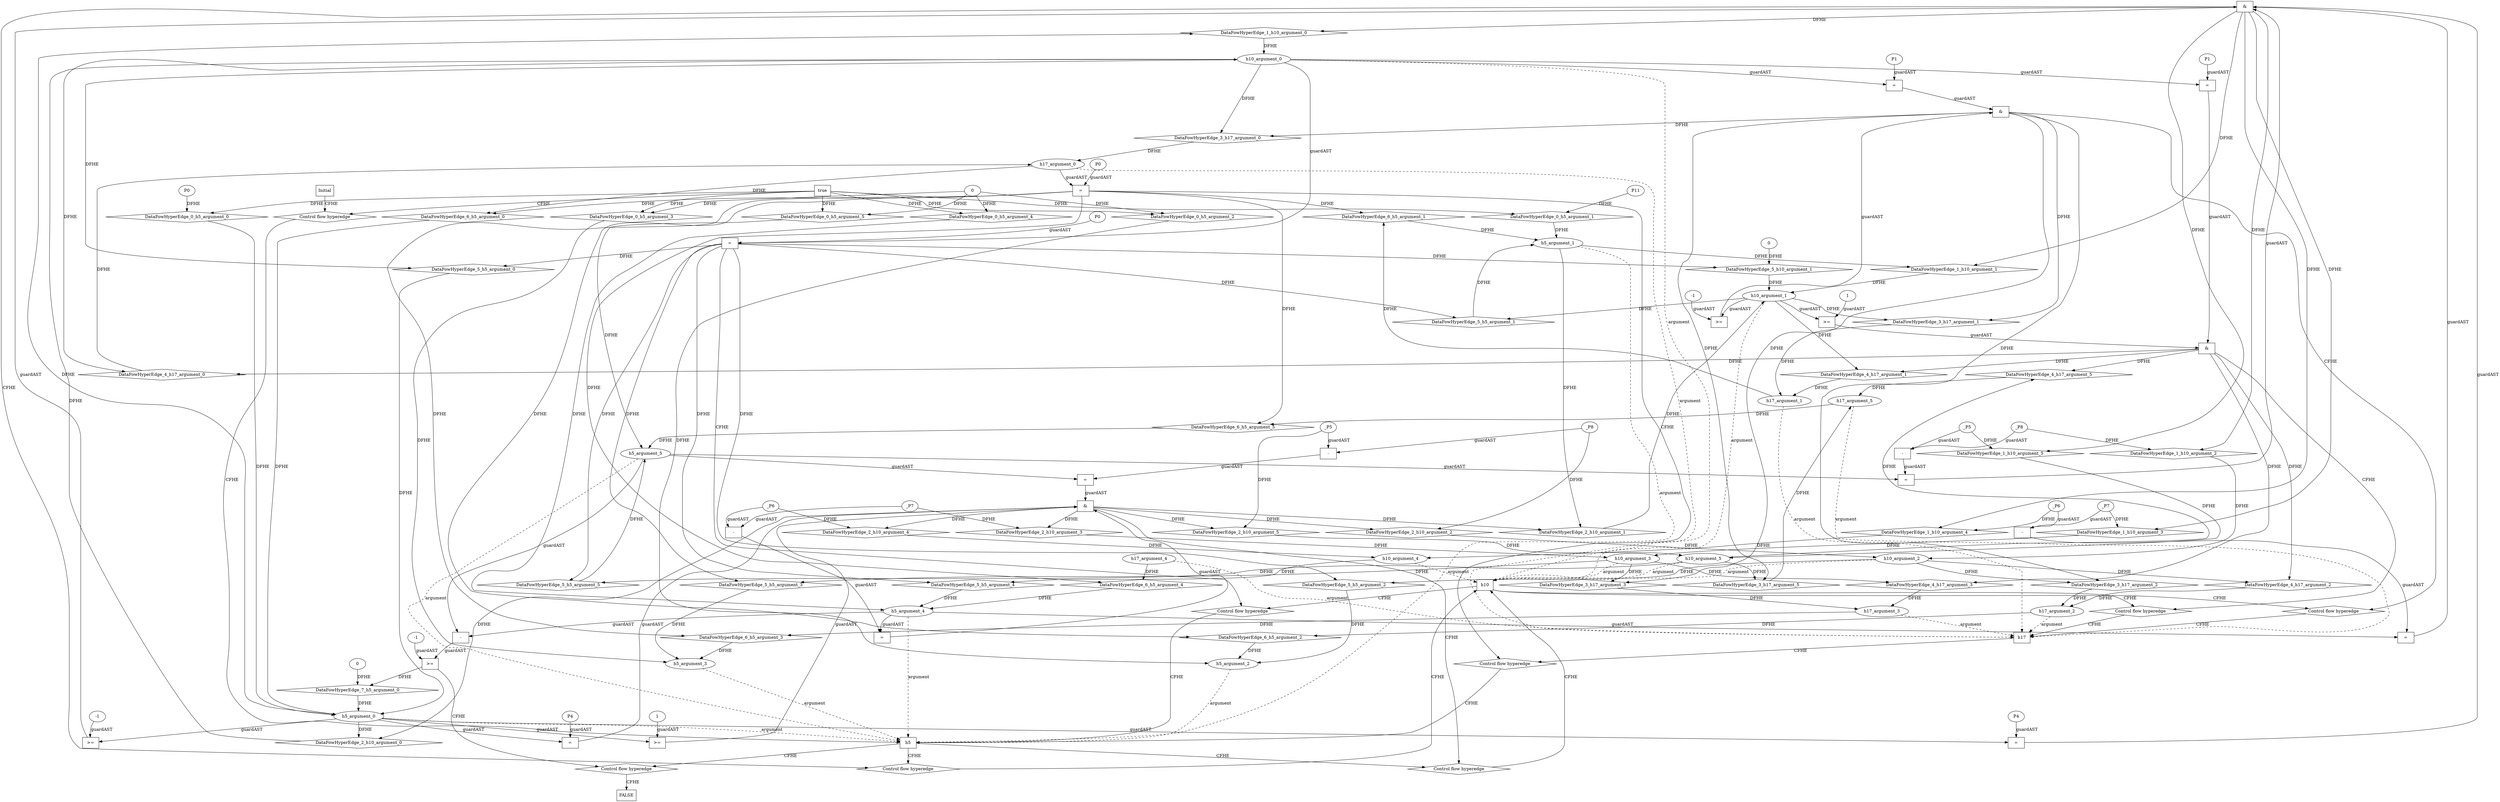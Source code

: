 digraph dag {
"h10" [label="h10" nodeName="h10" class=CONTROL  shape="rect"];
"h17" [label="h17" nodeName="h17" class=CONTROL  shape="rect"];
"h5" [label="h5" nodeName="h5" class=CONTROL  shape="rect"];
FALSE [label="FALSE" nodeName=FALSE class=CONTROL  shape="rect"];
Initial [label="Initial" nodeName=Initial class=CONTROL  shape="rect"];
ControlFowHyperEdge_0 [label="Control flow hyperedge" nodeName=ControlFowHyperEdge_0 class=controlFlowHyperEdge shape="diamond"];
"Initial" -> ControlFowHyperEdge_0 [label="CFHE"]
ControlFowHyperEdge_0 -> "h5" [label="CFHE"]
ControlFowHyperEdge_1 [label="Control flow hyperedge" nodeName=ControlFowHyperEdge_1 class=controlFlowHyperEdge shape="diamond"];
"h5" -> ControlFowHyperEdge_1 [label="CFHE"]
ControlFowHyperEdge_1 -> "h10" [label="CFHE"]
ControlFowHyperEdge_2 [label="Control flow hyperedge" nodeName=ControlFowHyperEdge_2 class=controlFlowHyperEdge shape="diamond"];
"h5" -> ControlFowHyperEdge_2 [label="CFHE"]
ControlFowHyperEdge_2 -> "h10" [label="CFHE"]
ControlFowHyperEdge_3 [label="Control flow hyperedge" nodeName=ControlFowHyperEdge_3 class=controlFlowHyperEdge shape="diamond"];
"h10" -> ControlFowHyperEdge_3 [label="CFHE"]
ControlFowHyperEdge_3 -> "h17" [label="CFHE"]
ControlFowHyperEdge_4 [label="Control flow hyperedge" nodeName=ControlFowHyperEdge_4 class=controlFlowHyperEdge shape="diamond"];
"h10" -> ControlFowHyperEdge_4 [label="CFHE"]
ControlFowHyperEdge_4 -> "h17" [label="CFHE"]
ControlFowHyperEdge_5 [label="Control flow hyperedge" nodeName=ControlFowHyperEdge_5 class=controlFlowHyperEdge shape="diamond"];
"h10" -> ControlFowHyperEdge_5 [label="CFHE"]
ControlFowHyperEdge_5 -> "h5" [label="CFHE"]
ControlFowHyperEdge_6 [label="Control flow hyperedge" nodeName=ControlFowHyperEdge_6 class=controlFlowHyperEdge shape="diamond"];
"h17" -> ControlFowHyperEdge_6 [label="CFHE"]
ControlFowHyperEdge_6 -> "h5" [label="CFHE"]
ControlFowHyperEdge_7 [label="Control flow hyperedge" nodeName=ControlFowHyperEdge_7 class=controlFlowHyperEdge shape="diamond"];
"h5" -> ControlFowHyperEdge_7 [label="CFHE"]
ControlFowHyperEdge_7 -> "FALSE" [label="CFHE"]
"h5_argument_0" [label="h5_argument_0" nodeName=argument0 class=argument  head="h5" shape="oval"];
"h5_argument_0" -> "h5"[label="argument" style="dashed"]
"h5_argument_1" [label="h5_argument_1" nodeName=argument1 class=argument  head="h5" shape="oval"];
"h5_argument_1" -> "h5"[label="argument" style="dashed"]
"h5_argument_2" [label="h5_argument_2" nodeName=argument2 class=argument  head="h5" shape="oval"];
"h5_argument_2" -> "h5"[label="argument" style="dashed"]
"h5_argument_3" [label="h5_argument_3" nodeName=argument3 class=argument  head="h5" shape="oval"];
"h5_argument_3" -> "h5"[label="argument" style="dashed"]
"h5_argument_4" [label="h5_argument_4" nodeName=argument4 class=argument  head="h5" shape="oval"];
"h5_argument_4" -> "h5"[label="argument" style="dashed"]
"h5_argument_5" [label="h5_argument_5" nodeName=argument5 class=argument  head="h5" shape="oval"];
"h5_argument_5" -> "h5"[label="argument" style="dashed"]
"h10_argument_0" [label="h10_argument_0" nodeName=argument0 class=argument  head="h10" shape="oval"];
"h10_argument_0" -> "h10"[label="argument" style="dashed"]
"h10_argument_1" [label="h10_argument_1" nodeName=argument1 class=argument  head="h10" shape="oval"];
"h10_argument_1" -> "h10"[label="argument" style="dashed"]
"h10_argument_2" [label="h10_argument_2" nodeName=argument2 class=argument  head="h10" shape="oval"];
"h10_argument_2" -> "h10"[label="argument" style="dashed"]
"h10_argument_3" [label="h10_argument_3" nodeName=argument3 class=argument  head="h10" shape="oval"];
"h10_argument_3" -> "h10"[label="argument" style="dashed"]
"h10_argument_4" [label="h10_argument_4" nodeName=argument4 class=argument  head="h10" shape="oval"];
"h10_argument_4" -> "h10"[label="argument" style="dashed"]
"h10_argument_5" [label="h10_argument_5" nodeName=argument5 class=argument  head="h10" shape="oval"];
"h10_argument_5" -> "h10"[label="argument" style="dashed"]
"h17_argument_0" [label="h17_argument_0" nodeName=argument0 class=argument  head="h17" shape="oval"];
"h17_argument_0" -> "h17"[label="argument" style="dashed"]
"h17_argument_1" [label="h17_argument_1" nodeName=argument1 class=argument  head="h17" shape="oval"];
"h17_argument_1" -> "h17"[label="argument" style="dashed"]
"h17_argument_2" [label="h17_argument_2" nodeName=argument2 class=argument  head="h17" shape="oval"];
"h17_argument_2" -> "h17"[label="argument" style="dashed"]
"h17_argument_3" [label="h17_argument_3" nodeName=argument3 class=argument  head="h17" shape="oval"];
"h17_argument_3" -> "h17"[label="argument" style="dashed"]
"h17_argument_4" [label="h17_argument_4" nodeName=argument4 class=argument  head="h17" shape="oval"];
"h17_argument_4" -> "h17"[label="argument" style="dashed"]
"h17_argument_5" [label="h17_argument_5" nodeName=argument5 class=argument  head="h17" shape="oval"];
"h17_argument_5" -> "h17"[label="argument" style="dashed"]

"true_0" [label="true" nodeName="true_0" class=true shape="rect"];
"true_0" -> "ControlFowHyperEdge_0" [label="CFHE"];
"xxxh5___Initial_0xxxdataFlow_0_node_0" [label="0" nodeName="xxxh5___Initial_0xxxdataFlow_0_node_0" class=IdealInt ];

"xxxh5___Initial_0xxxdataFlow1_node_0" [label="P11" nodeName="xxxh5___Initial_0xxxdataFlow1_node_0" class=symbolicConstant ];

"xxxh5___Initial_0xxxdataFlow2_node_0" [label="P0" nodeName="xxxh5___Initial_0xxxdataFlow2_node_0" class=symbolicConstant ];




"xxxh10___h5_1xxx_and" [label="&" nodeName="xxxh10___h5_1xxx_and" class=Operator shape="rect"];
"xxxh10___h5_1xxxguard_0_node_0" [label=">=" nodeName="xxxh10___h5_1xxxguard_0_node_0" class=Operator  shape="rect"];
"xxxh10___h5_1xxxguard_0_node_1" [label="-1" nodeName="xxxh10___h5_1xxxguard_0_node_1" class=IdealInt ];
"xxxh10___h5_1xxxguard_0_node_1" -> "xxxh10___h5_1xxxguard_0_node_0"[label="guardAST"]
"h5_argument_0" -> "xxxh10___h5_1xxxguard_0_node_0"[label="guardAST"]

"xxxh10___h5_1xxxguard_0_node_0" -> "xxxh10___h5_1xxx_and" [label="guardAST"];
"xxxh10___h5_1xxxguard1_node_0" [label="=" nodeName="xxxh10___h5_1xxxguard1_node_0" class=Operator  shape="rect"];
"xxxh10___h5_1xxxguard1_node_1" [label="P4" nodeName="xxxh10___h5_1xxxguard1_node_1" class=symbolicConstant ];
"xxxh10___h5_1xxxguard1_node_1" -> "xxxh10___h5_1xxxguard1_node_0"[label="guardAST"]
"h5_argument_0" -> "xxxh10___h5_1xxxguard1_node_0"[label="guardAST"]

"xxxh10___h5_1xxxguard1_node_0" -> "xxxh10___h5_1xxx_and" [label="guardAST"];
"xxxh10___h5_1xxxguard2_node_0" [label="=" nodeName="xxxh10___h5_1xxxguard2_node_0" class=Operator  shape="rect"];
"xxxh10___h5_1xxxguard2_node_2" [label="-" nodeName="xxxh10___h5_1xxxguard2_node_2" class= Operator shape="rect"];
"h5_argument_4" -> "xxxh10___h5_1xxxguard2_node_0"[label="guardAST"]
"xxxh10___h5_1xxxguard2_node_2" -> "xxxh10___h5_1xxxguard2_node_0"[label="guardAST"]
"xxxh10___h5_1xxxdataFlow2_node_0" -> "xxxh10___h5_1xxxguard2_node_2"[label="guardAST"]
"xxxh10___h5_1xxxdataFlow1_node_0" -> "xxxh10___h5_1xxxguard2_node_2"[label="guardAST"]

"xxxh10___h5_1xxxguard2_node_0" -> "xxxh10___h5_1xxx_and" [label="guardAST"];
"xxxh10___h5_1xxxguard3_node_0" [label="=" nodeName="xxxh10___h5_1xxxguard3_node_0" class=Operator  shape="rect"];
"xxxh10___h5_1xxxguard3_node_2" [label="-" nodeName="xxxh10___h5_1xxxguard3_node_2" class= Operator shape="rect"];
"h5_argument_5" -> "xxxh10___h5_1xxxguard3_node_0"[label="guardAST"]
"xxxh10___h5_1xxxguard3_node_2" -> "xxxh10___h5_1xxxguard3_node_0"[label="guardAST"]
"xxxh10___h5_1xxxdataFlow3_node_0" -> "xxxh10___h5_1xxxguard3_node_2"[label="guardAST"]
"xxxh10___h5_1xxxdataFlow_0_node_0" -> "xxxh10___h5_1xxxguard3_node_2"[label="guardAST"]

"xxxh10___h5_1xxxguard3_node_0" -> "xxxh10___h5_1xxx_and" [label="guardAST"];
"xxxh10___h5_1xxx_and" -> "ControlFowHyperEdge_1" [label="CFHE"];
"xxxh10___h5_1xxxdataFlow_0_node_0" [label="_P8" nodeName="xxxh10___h5_1xxxdataFlow_0_node_0" class=symbolicConstant ];

"xxxh10___h5_1xxxdataFlow1_node_0" [label="_P7" nodeName="xxxh10___h5_1xxxdataFlow1_node_0" class=symbolicConstant ];

"xxxh10___h5_1xxxdataFlow2_node_0" [label="_P6" nodeName="xxxh10___h5_1xxxdataFlow2_node_0" class=symbolicConstant ];

"xxxh10___h5_1xxxdataFlow3_node_0" [label="_P5" nodeName="xxxh10___h5_1xxxdataFlow3_node_0" class=symbolicConstant ];

"xxxh10___h5_2xxx_and" [label="&" nodeName="xxxh10___h5_2xxx_and" class=Operator shape="rect"];
"xxxh10___h5_2xxxguard_0_node_0" [label=">=" nodeName="xxxh10___h5_2xxxguard_0_node_0" class=Operator  shape="rect"];
"xxxh10___h5_2xxxguard_0_node_2" [label="1" nodeName="xxxh10___h5_2xxxguard_0_node_2" class=IdealInt ];
"h5_argument_0" -> "xxxh10___h5_2xxxguard_0_node_0"[label="guardAST"]
"xxxh10___h5_2xxxguard_0_node_2" -> "xxxh10___h5_2xxxguard_0_node_0"[label="guardAST"]

"xxxh10___h5_2xxxguard_0_node_0" -> "xxxh10___h5_2xxx_and" [label="guardAST"];
"xxxh10___h5_2xxxguard1_node_0" [label="=" nodeName="xxxh10___h5_2xxxguard1_node_0" class=Operator  shape="rect"];
"xxxh10___h5_2xxxguard1_node_1" [label="P4" nodeName="xxxh10___h5_2xxxguard1_node_1" class=symbolicConstant ];
"xxxh10___h5_2xxxguard1_node_1" -> "xxxh10___h5_2xxxguard1_node_0"[label="guardAST"]
"h5_argument_0" -> "xxxh10___h5_2xxxguard1_node_0"[label="guardAST"]

"xxxh10___h5_2xxxguard1_node_0" -> "xxxh10___h5_2xxx_and" [label="guardAST"];
"xxxh10___h5_2xxxguard2_node_0" [label="=" nodeName="xxxh10___h5_2xxxguard2_node_0" class=Operator  shape="rect"];
"xxxh10___h5_2xxxguard2_node_2" [label="-" nodeName="xxxh10___h5_2xxxguard2_node_2" class= Operator shape="rect"];
"h5_argument_4" -> "xxxh10___h5_2xxxguard2_node_0"[label="guardAST"]
"xxxh10___h5_2xxxguard2_node_2" -> "xxxh10___h5_2xxxguard2_node_0"[label="guardAST"]
"xxxh10___h5_2xxxdataFlow2_node_0" -> "xxxh10___h5_2xxxguard2_node_2"[label="guardAST"]
"xxxh10___h5_2xxxdataFlow1_node_0" -> "xxxh10___h5_2xxxguard2_node_2"[label="guardAST"]

"xxxh10___h5_2xxxguard2_node_0" -> "xxxh10___h5_2xxx_and" [label="guardAST"];
"xxxh10___h5_2xxxguard3_node_0" [label="=" nodeName="xxxh10___h5_2xxxguard3_node_0" class=Operator  shape="rect"];
"xxxh10___h5_2xxxguard3_node_2" [label="-" nodeName="xxxh10___h5_2xxxguard3_node_2" class= Operator shape="rect"];
"h5_argument_5" -> "xxxh10___h5_2xxxguard3_node_0"[label="guardAST"]
"xxxh10___h5_2xxxguard3_node_2" -> "xxxh10___h5_2xxxguard3_node_0"[label="guardAST"]
"xxxh10___h5_2xxxdataFlow3_node_0" -> "xxxh10___h5_2xxxguard3_node_2"[label="guardAST"]
"xxxh10___h5_2xxxdataFlow_0_node_0" -> "xxxh10___h5_2xxxguard3_node_2"[label="guardAST"]

"xxxh10___h5_2xxxguard3_node_0" -> "xxxh10___h5_2xxx_and" [label="guardAST"];
"xxxh10___h5_2xxx_and" -> "ControlFowHyperEdge_2" [label="CFHE"];
"xxxh10___h5_2xxxdataFlow_0_node_0" [label="_P8" nodeName="xxxh10___h5_2xxxdataFlow_0_node_0" class=symbolicConstant ];

"xxxh10___h5_2xxxdataFlow1_node_0" [label="_P7" nodeName="xxxh10___h5_2xxxdataFlow1_node_0" class=symbolicConstant ];

"xxxh10___h5_2xxxdataFlow2_node_0" [label="_P6" nodeName="xxxh10___h5_2xxxdataFlow2_node_0" class=symbolicConstant ];

"xxxh10___h5_2xxxdataFlow3_node_0" [label="_P5" nodeName="xxxh10___h5_2xxxdataFlow3_node_0" class=symbolicConstant ];

"xxxh17___h10_3xxx_and" [label="&" nodeName="xxxh17___h10_3xxx_and" class=Operator shape="rect"];
"xxxh17___h10_3xxxguard_0_node_0" [label=">=" nodeName="xxxh17___h10_3xxxguard_0_node_0" class=Operator  shape="rect"];
"xxxh17___h10_3xxxguard_0_node_1" [label="-1" nodeName="xxxh17___h10_3xxxguard_0_node_1" class=IdealInt ];
"xxxh17___h10_3xxxguard_0_node_1" -> "xxxh17___h10_3xxxguard_0_node_0"[label="guardAST"]
"h10_argument_1" -> "xxxh17___h10_3xxxguard_0_node_0"[label="guardAST"]

"xxxh17___h10_3xxxguard_0_node_0" -> "xxxh17___h10_3xxx_and" [label="guardAST"];
"xxxh17___h10_3xxxguard1_node_0" [label="=" nodeName="xxxh17___h10_3xxxguard1_node_0" class=Operator  shape="rect"];
"xxxh17___h10_3xxxguard1_node_1" [label="P1" nodeName="xxxh17___h10_3xxxguard1_node_1" class=symbolicConstant ];
"xxxh17___h10_3xxxguard1_node_1" -> "xxxh17___h10_3xxxguard1_node_0"[label="guardAST"]
"h10_argument_0" -> "xxxh17___h10_3xxxguard1_node_0"[label="guardAST"]

"xxxh17___h10_3xxxguard1_node_0" -> "xxxh17___h10_3xxx_and" [label="guardAST"];
"xxxh17___h10_3xxx_and" -> "ControlFowHyperEdge_3" [label="CFHE"];
"xxxh17___h10_4xxx_and" [label="&" nodeName="xxxh17___h10_4xxx_and" class=Operator shape="rect"];
"xxxh17___h10_4xxxguard_0_node_0" [label=">=" nodeName="xxxh17___h10_4xxxguard_0_node_0" class=Operator  shape="rect"];
"xxxh17___h10_4xxxguard_0_node_2" [label="1" nodeName="xxxh17___h10_4xxxguard_0_node_2" class=IdealInt ];
"h10_argument_1" -> "xxxh17___h10_4xxxguard_0_node_0"[label="guardAST"]
"xxxh17___h10_4xxxguard_0_node_2" -> "xxxh17___h10_4xxxguard_0_node_0"[label="guardAST"]

"xxxh17___h10_4xxxguard_0_node_0" -> "xxxh17___h10_4xxx_and" [label="guardAST"];
"xxxh17___h10_4xxxguard1_node_0" [label="=" nodeName="xxxh17___h10_4xxxguard1_node_0" class=Operator  shape="rect"];
"xxxh17___h10_4xxxguard1_node_1" [label="P1" nodeName="xxxh17___h10_4xxxguard1_node_1" class=symbolicConstant ];
"xxxh17___h10_4xxxguard1_node_1" -> "xxxh17___h10_4xxxguard1_node_0"[label="guardAST"]
"h10_argument_0" -> "xxxh17___h10_4xxxguard1_node_0"[label="guardAST"]

"xxxh17___h10_4xxxguard1_node_0" -> "xxxh17___h10_4xxx_and" [label="guardAST"];
"xxxh17___h10_4xxx_and" -> "ControlFowHyperEdge_4" [label="CFHE"];
"xxxh5___h10_5xxxguard_0_node_0" [label="=" nodeName="xxxh5___h10_5xxxguard_0_node_0" class=Operator  shape="rect"];
"xxxh5___h10_5xxxguard_0_node_1" [label="P0" nodeName="xxxh5___h10_5xxxguard_0_node_1" class=symbolicConstant ];
"xxxh5___h10_5xxxguard_0_node_1" -> "xxxh5___h10_5xxxguard_0_node_0"[label="guardAST"]
"h10_argument_0" -> "xxxh5___h10_5xxxguard_0_node_0"[label="guardAST"]

"xxxh5___h10_5xxxguard_0_node_0" -> "ControlFowHyperEdge_5" [label="CFHE"];

"xxxh5___h17_6xxxguard_0_node_0" [label="=" nodeName="xxxh5___h17_6xxxguard_0_node_0" class=Operator  shape="rect"];
"xxxh5___h17_6xxxguard_0_node_1" [label="P0" nodeName="xxxh5___h17_6xxxguard_0_node_1" class=symbolicConstant ];
"xxxh5___h17_6xxxguard_0_node_1" -> "xxxh5___h17_6xxxguard_0_node_0"[label="guardAST"]
"h17_argument_0" -> "xxxh5___h17_6xxxguard_0_node_0"[label="guardAST"]

"xxxh5___h17_6xxxguard_0_node_0" -> "ControlFowHyperEdge_6" [label="CFHE"];
"xxxFALSE___h5_7xxxguard_0_node_0" [label=">=" nodeName="xxxFALSE___h5_7xxxguard_0_node_0" class=Operator  shape="rect"];
"xxxFALSE___h5_7xxxguard_0_node_1" [label="-1" nodeName="xxxFALSE___h5_7xxxguard_0_node_1" class=IdealInt ];
"xxxFALSE___h5_7xxxguard_0_node_2" [label="-" nodeName="xxxFALSE___h5_7xxxguard_0_node_2" class= Operator shape="rect"];
"xxxFALSE___h5_7xxxguard_0_node_1" -> "xxxFALSE___h5_7xxxguard_0_node_0"[label="guardAST"]
"xxxFALSE___h5_7xxxguard_0_node_2" -> "xxxFALSE___h5_7xxxguard_0_node_0"[label="guardAST"]
"h5_argument_4" -> "xxxFALSE___h5_7xxxguard_0_node_2"[label="guardAST"]
"h5_argument_5" -> "xxxFALSE___h5_7xxxguard_0_node_2"[label="guardAST"]

"xxxFALSE___h5_7xxxguard_0_node_0" -> "ControlFowHyperEdge_7" [label="CFHE"];
"xxxh5___h10_5xxxh10_argument_1_constant_0" [label="0" nodeName="xxxh5___h10_5xxxh10_argument_1_constant_0" class=Constant];
"DataFowHyperEdge_5_h10_argument_1" [label="DataFowHyperEdge_5_h10_argument_1" nodeName="DataFowHyperEdge_5_h10_argument_1" class=DataFlowHyperedge shape="diamond"];
"DataFowHyperEdge_5_h10_argument_1" -> "h10_argument_1"[label="DFHE"]
"xxxh5___h10_5xxxguard_0_node_0" -> "DataFowHyperEdge_5_h10_argument_1"[label="DFHE"]
"xxxh5___h10_5xxxh10_argument_1_constant_0" -> "DataFowHyperEdge_5_h10_argument_1" [label="DFHE"];
"xxxFALSE___h5_7xxxh5_argument_0_constant_0" [label="0" nodeName="xxxFALSE___h5_7xxxh5_argument_0_constant_0" class=Constant];
"DataFowHyperEdge_7_h5_argument_0" [label="DataFowHyperEdge_7_h5_argument_0" nodeName="DataFowHyperEdge_7_h5_argument_0" class=DataFlowHyperedge shape="diamond"];
"DataFowHyperEdge_7_h5_argument_0" -> "h5_argument_0"[label="DFHE"]
"xxxFALSE___h5_7xxxguard_0_node_0" -> "DataFowHyperEdge_7_h5_argument_0"[label="DFHE"]
"xxxFALSE___h5_7xxxh5_argument_0_constant_0" -> "DataFowHyperEdge_7_h5_argument_0" [label="DFHE"];
"h5_argument_0" -> "DataFowHyperEdge_1_h10_argument_0"[label="DFHE"]
"DataFowHyperEdge_1_h10_argument_0" [label="DataFowHyperEdge_1_h10_argument_0" nodeName="DataFowHyperEdge_1_h10_argument_0" class=DataFlowHyperedge shape="diamond"];
"DataFowHyperEdge_1_h10_argument_0" -> "h10_argument_0"[label="DFHE"]
"xxxh10___h5_1xxx_and" -> "DataFowHyperEdge_1_h10_argument_0"[label="DFHE"]
"h5_argument_1" -> "DataFowHyperEdge_1_h10_argument_1"[label="DFHE"]
"DataFowHyperEdge_1_h10_argument_1" [label="DataFowHyperEdge_1_h10_argument_1" nodeName="DataFowHyperEdge_1_h10_argument_1" class=DataFlowHyperedge shape="diamond"];
"DataFowHyperEdge_1_h10_argument_1" -> "h10_argument_1"[label="DFHE"]
"xxxh10___h5_1xxx_and" -> "DataFowHyperEdge_1_h10_argument_1"[label="DFHE"]
"h5_argument_0" -> "DataFowHyperEdge_2_h10_argument_0"[label="DFHE"]
"DataFowHyperEdge_2_h10_argument_0" [label="DataFowHyperEdge_2_h10_argument_0" nodeName="DataFowHyperEdge_2_h10_argument_0" class=DataFlowHyperedge shape="diamond"];
"DataFowHyperEdge_2_h10_argument_0" -> "h10_argument_0"[label="DFHE"]
"xxxh10___h5_2xxx_and" -> "DataFowHyperEdge_2_h10_argument_0"[label="DFHE"]
"h5_argument_1" -> "DataFowHyperEdge_2_h10_argument_1"[label="DFHE"]
"DataFowHyperEdge_2_h10_argument_1" [label="DataFowHyperEdge_2_h10_argument_1" nodeName="DataFowHyperEdge_2_h10_argument_1" class=DataFlowHyperedge shape="diamond"];
"DataFowHyperEdge_2_h10_argument_1" -> "h10_argument_1"[label="DFHE"]
"xxxh10___h5_2xxx_and" -> "DataFowHyperEdge_2_h10_argument_1"[label="DFHE"]
"h10_argument_0" -> "DataFowHyperEdge_3_h17_argument_0"[label="DFHE"]
"DataFowHyperEdge_3_h17_argument_0" [label="DataFowHyperEdge_3_h17_argument_0" nodeName="DataFowHyperEdge_3_h17_argument_0" class=DataFlowHyperedge shape="diamond"];
"DataFowHyperEdge_3_h17_argument_0" -> "h17_argument_0"[label="DFHE"]
"xxxh17___h10_3xxx_and" -> "DataFowHyperEdge_3_h17_argument_0"[label="DFHE"]
"h10_argument_5" -> "DataFowHyperEdge_3_h17_argument_5"[label="DFHE"]
"DataFowHyperEdge_3_h17_argument_5" [label="DataFowHyperEdge_3_h17_argument_5" nodeName="DataFowHyperEdge_3_h17_argument_5" class=DataFlowHyperedge shape="diamond"];
"DataFowHyperEdge_3_h17_argument_5" -> "h17_argument_5"[label="DFHE"]
"xxxh17___h10_3xxx_and" -> "DataFowHyperEdge_3_h17_argument_5"[label="DFHE"]
"h10_argument_2" -> "DataFowHyperEdge_3_h17_argument_2"[label="DFHE"]
"DataFowHyperEdge_3_h17_argument_2" [label="DataFowHyperEdge_3_h17_argument_2" nodeName="DataFowHyperEdge_3_h17_argument_2" class=DataFlowHyperedge shape="diamond"];
"DataFowHyperEdge_3_h17_argument_2" -> "h17_argument_2"[label="DFHE"]
"xxxh17___h10_3xxx_and" -> "DataFowHyperEdge_3_h17_argument_2"[label="DFHE"]
"h10_argument_3" -> "DataFowHyperEdge_3_h17_argument_3"[label="DFHE"]
"DataFowHyperEdge_3_h17_argument_3" [label="DataFowHyperEdge_3_h17_argument_3" nodeName="DataFowHyperEdge_3_h17_argument_3" class=DataFlowHyperedge shape="diamond"];
"DataFowHyperEdge_3_h17_argument_3" -> "h17_argument_3"[label="DFHE"]
"xxxh17___h10_3xxx_and" -> "DataFowHyperEdge_3_h17_argument_3"[label="DFHE"]
"h10_argument_1" -> "DataFowHyperEdge_3_h17_argument_1"[label="DFHE"]
"DataFowHyperEdge_3_h17_argument_1" [label="DataFowHyperEdge_3_h17_argument_1" nodeName="DataFowHyperEdge_3_h17_argument_1" class=DataFlowHyperedge shape="diamond"];
"DataFowHyperEdge_3_h17_argument_1" -> "h17_argument_1"[label="DFHE"]
"xxxh17___h10_3xxx_and" -> "DataFowHyperEdge_3_h17_argument_1"[label="DFHE"]
"h10_argument_3" -> "DataFowHyperEdge_4_h17_argument_3"[label="DFHE"]
"DataFowHyperEdge_4_h17_argument_3" [label="DataFowHyperEdge_4_h17_argument_3" nodeName="DataFowHyperEdge_4_h17_argument_3" class=DataFlowHyperedge shape="diamond"];
"DataFowHyperEdge_4_h17_argument_3" -> "h17_argument_3"[label="DFHE"]
"xxxh17___h10_4xxx_and" -> "DataFowHyperEdge_4_h17_argument_3"[label="DFHE"]
"h10_argument_1" -> "DataFowHyperEdge_4_h17_argument_1"[label="DFHE"]
"DataFowHyperEdge_4_h17_argument_1" [label="DataFowHyperEdge_4_h17_argument_1" nodeName="DataFowHyperEdge_4_h17_argument_1" class=DataFlowHyperedge shape="diamond"];
"DataFowHyperEdge_4_h17_argument_1" -> "h17_argument_1"[label="DFHE"]
"xxxh17___h10_4xxx_and" -> "DataFowHyperEdge_4_h17_argument_1"[label="DFHE"]
"h10_argument_2" -> "DataFowHyperEdge_4_h17_argument_2"[label="DFHE"]
"DataFowHyperEdge_4_h17_argument_2" [label="DataFowHyperEdge_4_h17_argument_2" nodeName="DataFowHyperEdge_4_h17_argument_2" class=DataFlowHyperedge shape="diamond"];
"DataFowHyperEdge_4_h17_argument_2" -> "h17_argument_2"[label="DFHE"]
"xxxh17___h10_4xxx_and" -> "DataFowHyperEdge_4_h17_argument_2"[label="DFHE"]
"h10_argument_0" -> "DataFowHyperEdge_4_h17_argument_0"[label="DFHE"]
"DataFowHyperEdge_4_h17_argument_0" [label="DataFowHyperEdge_4_h17_argument_0" nodeName="DataFowHyperEdge_4_h17_argument_0" class=DataFlowHyperedge shape="diamond"];
"DataFowHyperEdge_4_h17_argument_0" -> "h17_argument_0"[label="DFHE"]
"xxxh17___h10_4xxx_and" -> "DataFowHyperEdge_4_h17_argument_0"[label="DFHE"]
"h10_argument_5" -> "DataFowHyperEdge_4_h17_argument_5"[label="DFHE"]
"DataFowHyperEdge_4_h17_argument_5" [label="DataFowHyperEdge_4_h17_argument_5" nodeName="DataFowHyperEdge_4_h17_argument_5" class=DataFlowHyperedge shape="diamond"];
"DataFowHyperEdge_4_h17_argument_5" -> "h17_argument_5"[label="DFHE"]
"xxxh17___h10_4xxx_and" -> "DataFowHyperEdge_4_h17_argument_5"[label="DFHE"]
"h10_argument_0" -> "DataFowHyperEdge_5_h5_argument_0"[label="DFHE"]
"DataFowHyperEdge_5_h5_argument_0" [label="DataFowHyperEdge_5_h5_argument_0" nodeName="DataFowHyperEdge_5_h5_argument_0" class=DataFlowHyperedge shape="diamond"];
"DataFowHyperEdge_5_h5_argument_0" -> "h5_argument_0"[label="DFHE"]
"xxxh5___h10_5xxxguard_0_node_0" -> "DataFowHyperEdge_5_h5_argument_0"[label="DFHE"]
"h10_argument_3" -> "DataFowHyperEdge_5_h5_argument_3"[label="DFHE"]
"DataFowHyperEdge_5_h5_argument_3" [label="DataFowHyperEdge_5_h5_argument_3" nodeName="DataFowHyperEdge_5_h5_argument_3" class=DataFlowHyperedge shape="diamond"];
"DataFowHyperEdge_5_h5_argument_3" -> "h5_argument_3"[label="DFHE"]
"xxxh5___h10_5xxxguard_0_node_0" -> "DataFowHyperEdge_5_h5_argument_3"[label="DFHE"]
"h10_argument_5" -> "DataFowHyperEdge_5_h5_argument_5"[label="DFHE"]
"DataFowHyperEdge_5_h5_argument_5" [label="DataFowHyperEdge_5_h5_argument_5" nodeName="DataFowHyperEdge_5_h5_argument_5" class=DataFlowHyperedge shape="diamond"];
"DataFowHyperEdge_5_h5_argument_5" -> "h5_argument_5"[label="DFHE"]
"xxxh5___h10_5xxxguard_0_node_0" -> "DataFowHyperEdge_5_h5_argument_5"[label="DFHE"]
"h10_argument_4" -> "DataFowHyperEdge_5_h5_argument_4"[label="DFHE"]
"DataFowHyperEdge_5_h5_argument_4" [label="DataFowHyperEdge_5_h5_argument_4" nodeName="DataFowHyperEdge_5_h5_argument_4" class=DataFlowHyperedge shape="diamond"];
"DataFowHyperEdge_5_h5_argument_4" -> "h5_argument_4"[label="DFHE"]
"xxxh5___h10_5xxxguard_0_node_0" -> "DataFowHyperEdge_5_h5_argument_4"[label="DFHE"]
"h10_argument_2" -> "DataFowHyperEdge_5_h5_argument_2"[label="DFHE"]
"DataFowHyperEdge_5_h5_argument_2" [label="DataFowHyperEdge_5_h5_argument_2" nodeName="DataFowHyperEdge_5_h5_argument_2" class=DataFlowHyperedge shape="diamond"];
"DataFowHyperEdge_5_h5_argument_2" -> "h5_argument_2"[label="DFHE"]
"xxxh5___h10_5xxxguard_0_node_0" -> "DataFowHyperEdge_5_h5_argument_2"[label="DFHE"]
"h17_argument_2" -> "DataFowHyperEdge_6_h5_argument_2"[label="DFHE"]
"DataFowHyperEdge_6_h5_argument_2" [label="DataFowHyperEdge_6_h5_argument_2" nodeName="DataFowHyperEdge_6_h5_argument_2" class=DataFlowHyperedge shape="diamond"];
"DataFowHyperEdge_6_h5_argument_2" -> "h5_argument_2"[label="DFHE"]
"xxxh5___h17_6xxxguard_0_node_0" -> "DataFowHyperEdge_6_h5_argument_2"[label="DFHE"]
"h17_argument_1" -> "DataFowHyperEdge_6_h5_argument_1"[label="DFHE"]
"DataFowHyperEdge_6_h5_argument_1" [label="DataFowHyperEdge_6_h5_argument_1" nodeName="DataFowHyperEdge_6_h5_argument_1" class=DataFlowHyperedge shape="diamond"];
"DataFowHyperEdge_6_h5_argument_1" -> "h5_argument_1"[label="DFHE"]
"xxxh5___h17_6xxxguard_0_node_0" -> "DataFowHyperEdge_6_h5_argument_1"[label="DFHE"]
"h17_argument_3" -> "DataFowHyperEdge_6_h5_argument_3"[label="DFHE"]
"DataFowHyperEdge_6_h5_argument_3" [label="DataFowHyperEdge_6_h5_argument_3" nodeName="DataFowHyperEdge_6_h5_argument_3" class=DataFlowHyperedge shape="diamond"];
"DataFowHyperEdge_6_h5_argument_3" -> "h5_argument_3"[label="DFHE"]
"xxxh5___h17_6xxxguard_0_node_0" -> "DataFowHyperEdge_6_h5_argument_3"[label="DFHE"]
"h17_argument_4" -> "DataFowHyperEdge_6_h5_argument_4"[label="DFHE"]
"DataFowHyperEdge_6_h5_argument_4" [label="DataFowHyperEdge_6_h5_argument_4" nodeName="DataFowHyperEdge_6_h5_argument_4" class=DataFlowHyperedge shape="diamond"];
"DataFowHyperEdge_6_h5_argument_4" -> "h5_argument_4"[label="DFHE"]
"xxxh5___h17_6xxxguard_0_node_0" -> "DataFowHyperEdge_6_h5_argument_4"[label="DFHE"]
"h17_argument_5" -> "DataFowHyperEdge_6_h5_argument_5"[label="DFHE"]
"DataFowHyperEdge_6_h5_argument_5" [label="DataFowHyperEdge_6_h5_argument_5" nodeName="DataFowHyperEdge_6_h5_argument_5" class=DataFlowHyperedge shape="diamond"];
"DataFowHyperEdge_6_h5_argument_5" -> "h5_argument_5"[label="DFHE"]
"xxxh5___h17_6xxxguard_0_node_0" -> "DataFowHyperEdge_6_h5_argument_5"[label="DFHE"]
"h17_argument_0" -> "DataFowHyperEdge_6_h5_argument_0"[label="DFHE"]
"DataFowHyperEdge_6_h5_argument_0" [label="DataFowHyperEdge_6_h5_argument_0" nodeName="DataFowHyperEdge_6_h5_argument_0" class=DataFlowHyperedge shape="diamond"];
"DataFowHyperEdge_6_h5_argument_0" -> "h5_argument_0"[label="DFHE"]
"xxxh5___h17_6xxxguard_0_node_0" -> "DataFowHyperEdge_6_h5_argument_0"[label="DFHE"]
"DataFowHyperEdge_0_h5_argument_0" [label="DataFowHyperEdge_0_h5_argument_0" nodeName="DataFowHyperEdge_0_h5_argument_0" class=DataFlowHyperedge shape="diamond"];
"DataFowHyperEdge_0_h5_argument_0" -> "h5_argument_0"[label="DFHE"]
"true_0" -> "DataFowHyperEdge_0_h5_argument_0" [label="DFHE"];
"xxxh5___Initial_0xxxdataFlow2_node_0" -> "DataFowHyperEdge_0_h5_argument_0" [label="DFHE"];
"DataFowHyperEdge_0_h5_argument_1" [label="DataFowHyperEdge_0_h5_argument_1" nodeName="DataFowHyperEdge_0_h5_argument_1" class=DataFlowHyperedge shape="diamond"];
"DataFowHyperEdge_0_h5_argument_1" -> "h5_argument_1"[label="DFHE"]
"true_0" -> "DataFowHyperEdge_0_h5_argument_1" [label="DFHE"];
"xxxh5___Initial_0xxxdataFlow1_node_0" -> "DataFowHyperEdge_0_h5_argument_1" [label="DFHE"];
"DataFowHyperEdge_0_h5_argument_2" [label="DataFowHyperEdge_0_h5_argument_2" nodeName="DataFowHyperEdge_0_h5_argument_2" class=DataFlowHyperedge shape="diamond"];
"DataFowHyperEdge_0_h5_argument_2" -> "h5_argument_2"[label="DFHE"]
"true_0" -> "DataFowHyperEdge_0_h5_argument_2" [label="DFHE"];
"xxxh5___Initial_0xxxdataFlow_0_node_0" -> "DataFowHyperEdge_0_h5_argument_2" [label="DFHE"];
"DataFowHyperEdge_0_h5_argument_3" [label="DataFowHyperEdge_0_h5_argument_3" nodeName="DataFowHyperEdge_0_h5_argument_3" class=DataFlowHyperedge shape="diamond"];
"DataFowHyperEdge_0_h5_argument_3" -> "h5_argument_3"[label="DFHE"]
"true_0" -> "DataFowHyperEdge_0_h5_argument_3" [label="DFHE"];
"xxxh5___Initial_0xxxdataFlow_0_node_0" -> "DataFowHyperEdge_0_h5_argument_3" [label="DFHE"];
"DataFowHyperEdge_0_h5_argument_4" [label="DataFowHyperEdge_0_h5_argument_4" nodeName="DataFowHyperEdge_0_h5_argument_4" class=DataFlowHyperedge shape="diamond"];
"DataFowHyperEdge_0_h5_argument_4" -> "h5_argument_4"[label="DFHE"]
"true_0" -> "DataFowHyperEdge_0_h5_argument_4" [label="DFHE"];
"xxxh5___Initial_0xxxdataFlow_0_node_0" -> "DataFowHyperEdge_0_h5_argument_4" [label="DFHE"];
"DataFowHyperEdge_0_h5_argument_5" [label="DataFowHyperEdge_0_h5_argument_5" nodeName="DataFowHyperEdge_0_h5_argument_5" class=DataFlowHyperedge shape="diamond"];
"DataFowHyperEdge_0_h5_argument_5" -> "h5_argument_5"[label="DFHE"]
"true_0" -> "DataFowHyperEdge_0_h5_argument_5" [label="DFHE"];
"xxxh5___Initial_0xxxdataFlow_0_node_0" -> "DataFowHyperEdge_0_h5_argument_5" [label="DFHE"];
"DataFowHyperEdge_1_h10_argument_2" [label="DataFowHyperEdge_1_h10_argument_2" nodeName="DataFowHyperEdge_1_h10_argument_2" class=DataFlowHyperedge shape="diamond"];
"DataFowHyperEdge_1_h10_argument_2" -> "h10_argument_2"[label="DFHE"]
"xxxh10___h5_1xxx_and" -> "DataFowHyperEdge_1_h10_argument_2"[label="DFHE"]
"xxxh10___h5_1xxxdataFlow_0_node_0" -> "DataFowHyperEdge_1_h10_argument_2" [label="DFHE"];
"DataFowHyperEdge_1_h10_argument_3" [label="DataFowHyperEdge_1_h10_argument_3" nodeName="DataFowHyperEdge_1_h10_argument_3" class=DataFlowHyperedge shape="diamond"];
"DataFowHyperEdge_1_h10_argument_3" -> "h10_argument_3"[label="DFHE"]
"xxxh10___h5_1xxx_and" -> "DataFowHyperEdge_1_h10_argument_3"[label="DFHE"]
"xxxh10___h5_1xxxdataFlow1_node_0" -> "DataFowHyperEdge_1_h10_argument_3" [label="DFHE"];
"DataFowHyperEdge_1_h10_argument_4" [label="DataFowHyperEdge_1_h10_argument_4" nodeName="DataFowHyperEdge_1_h10_argument_4" class=DataFlowHyperedge shape="diamond"];
"DataFowHyperEdge_1_h10_argument_4" -> "h10_argument_4"[label="DFHE"]
"xxxh10___h5_1xxx_and" -> "DataFowHyperEdge_1_h10_argument_4"[label="DFHE"]
"xxxh10___h5_1xxxdataFlow2_node_0" -> "DataFowHyperEdge_1_h10_argument_4" [label="DFHE"];
"DataFowHyperEdge_1_h10_argument_5" [label="DataFowHyperEdge_1_h10_argument_5" nodeName="DataFowHyperEdge_1_h10_argument_5" class=DataFlowHyperedge shape="diamond"];
"DataFowHyperEdge_1_h10_argument_5" -> "h10_argument_5"[label="DFHE"]
"xxxh10___h5_1xxx_and" -> "DataFowHyperEdge_1_h10_argument_5"[label="DFHE"]
"xxxh10___h5_1xxxdataFlow3_node_0" -> "DataFowHyperEdge_1_h10_argument_5" [label="DFHE"];
"DataFowHyperEdge_2_h10_argument_2" [label="DataFowHyperEdge_2_h10_argument_2" nodeName="DataFowHyperEdge_2_h10_argument_2" class=DataFlowHyperedge shape="diamond"];
"DataFowHyperEdge_2_h10_argument_2" -> "h10_argument_2"[label="DFHE"]
"xxxh10___h5_2xxx_and" -> "DataFowHyperEdge_2_h10_argument_2"[label="DFHE"]
"xxxh10___h5_2xxxdataFlow_0_node_0" -> "DataFowHyperEdge_2_h10_argument_2" [label="DFHE"];
"DataFowHyperEdge_2_h10_argument_3" [label="DataFowHyperEdge_2_h10_argument_3" nodeName="DataFowHyperEdge_2_h10_argument_3" class=DataFlowHyperedge shape="diamond"];
"DataFowHyperEdge_2_h10_argument_3" -> "h10_argument_3"[label="DFHE"]
"xxxh10___h5_2xxx_and" -> "DataFowHyperEdge_2_h10_argument_3"[label="DFHE"]
"xxxh10___h5_2xxxdataFlow1_node_0" -> "DataFowHyperEdge_2_h10_argument_3" [label="DFHE"];
"DataFowHyperEdge_2_h10_argument_4" [label="DataFowHyperEdge_2_h10_argument_4" nodeName="DataFowHyperEdge_2_h10_argument_4" class=DataFlowHyperedge shape="diamond"];
"DataFowHyperEdge_2_h10_argument_4" -> "h10_argument_4"[label="DFHE"]
"xxxh10___h5_2xxx_and" -> "DataFowHyperEdge_2_h10_argument_4"[label="DFHE"]
"xxxh10___h5_2xxxdataFlow2_node_0" -> "DataFowHyperEdge_2_h10_argument_4" [label="DFHE"];
"DataFowHyperEdge_2_h10_argument_5" [label="DataFowHyperEdge_2_h10_argument_5" nodeName="DataFowHyperEdge_2_h10_argument_5" class=DataFlowHyperedge shape="diamond"];
"DataFowHyperEdge_2_h10_argument_5" -> "h10_argument_5"[label="DFHE"]
"xxxh10___h5_2xxx_and" -> "DataFowHyperEdge_2_h10_argument_5"[label="DFHE"]
"xxxh10___h5_2xxxdataFlow3_node_0" -> "DataFowHyperEdge_2_h10_argument_5" [label="DFHE"];
"DataFowHyperEdge_5_h5_argument_1" [label="DataFowHyperEdge_5_h5_argument_1" nodeName="DataFowHyperEdge_5_h5_argument_1" class=DataFlowHyperedge shape="diamond"];
"DataFowHyperEdge_5_h5_argument_1" -> "h5_argument_1"[label="DFHE"]
"xxxh5___h10_5xxxguard_0_node_0" -> "DataFowHyperEdge_5_h5_argument_1"[label="DFHE"]
"h10_argument_1" -> "DataFowHyperEdge_5_h5_argument_1" [label="DFHE"];




}
